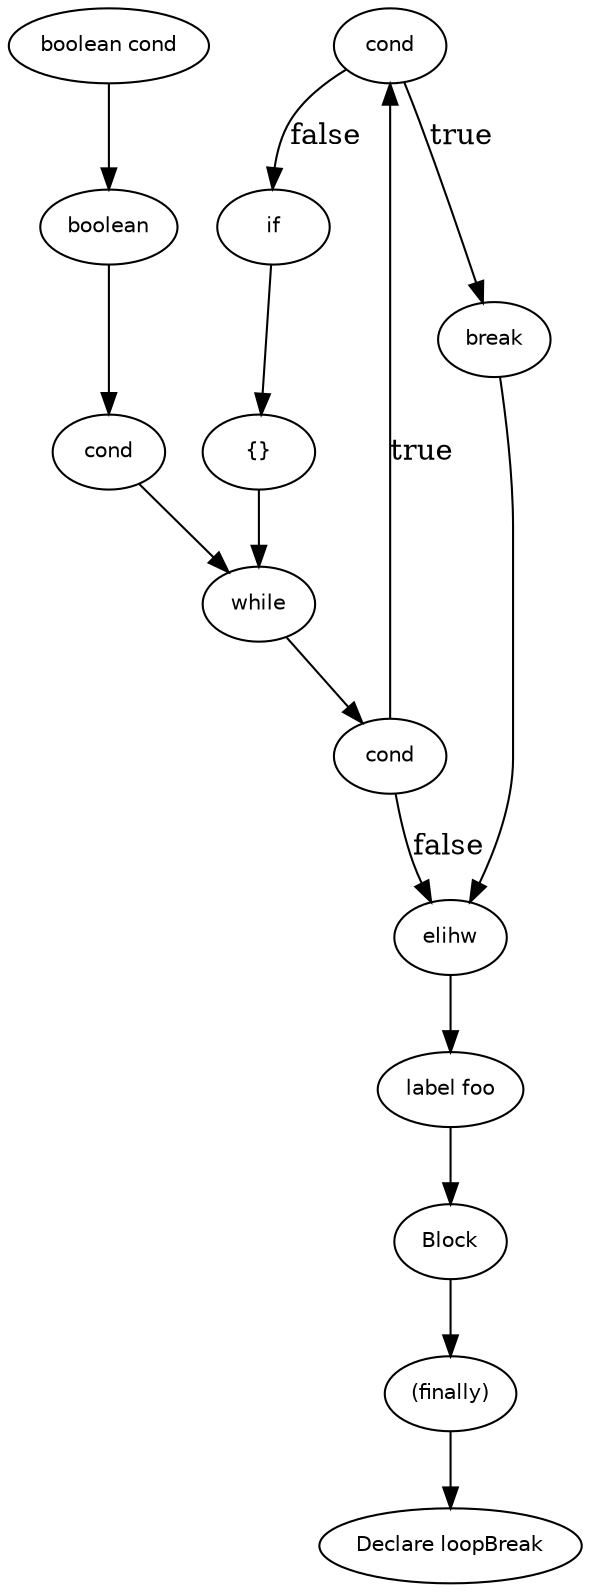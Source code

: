 digraph loopBreak {
  9 [
    label = elihw,
    fontname = Helvetica,
    fontsize = 10
  ];
  8 [
    label = while,
    fontname = Helvetica,
    fontsize = 10
  ];
  16 [
    label = Block,
    fontname = Helvetica,
    fontsize = 10
  ];
  6 [
    label = "label foo",
    fontname = Helvetica,
    fontsize = 10
  ];
  14 [
    label = break,
    fontname = Helvetica,
    fontsize = 10
  ];
  5 [
    label = cond,
    fontname = Helvetica,
    fontsize = 10
  ];
  13 [
    label = cond,
    fontname = Helvetica,
    fontsize = 10
  ];
  4 [
    label = boolean,
    fontname = Helvetica,
    fontsize = 10
  ];
  12 [
    label = if,
    fontname = Helvetica,
    fontsize = 10
  ];
  3 [
    label = "boolean cond",
    fontname = Helvetica,
    fontsize = 10
  ];
  11 [
    label = "{}",
    fontname = Helvetica,
    fontsize = 10
  ];
  2 [
    label = "(finally)",
    fontname = Helvetica,
    fontsize = 10
  ];
  10 [
    label = cond,
    fontname = Helvetica,
    fontsize = 10
  ];
  0 [
    label = "Declare loopBreak",
    fontname = Helvetica,
    fontsize = 10
  ];
  6 -> 16 [
    label = ""
  ];
  14 -> 9 [
    label = ""
  ];
  12 -> 11 [
    label = ""
  ];
  2 -> 0 [
    label = ""
  ];
  10 -> 13 [
    label = true
  ];
  4 -> 5 [
    label = ""
  ];
  9 -> 6 [
    label = ""
  ];
  8 -> 10 [
    label = ""
  ];
  13 -> 14 [
    label = true
  ];
  3 -> 4 [
    label = ""
  ];
  13 -> 12 [
    label = false
  ];
  16 -> 2 [
    label = ""
  ];
  10 -> 9 [
    label = false
  ];
  11 -> 8 [
    label = ""
  ];
  5 -> 8 [
    label = ""
  ];
}
